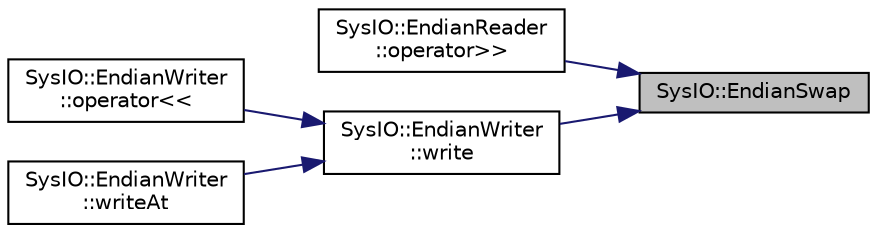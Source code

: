 digraph "SysIO::EndianSwap"
{
 // LATEX_PDF_SIZE
  edge [fontname="Helvetica",fontsize="10",labelfontname="Helvetica",labelfontsize="10"];
  node [fontname="Helvetica",fontsize="10",shape=record];
  rankdir="RL";
  Node1 [label="SysIO::EndianSwap",height=0.2,width=0.4,color="black", fillcolor="grey75", style="filled", fontcolor="black",tooltip="Swaps the endianness for the passed parameter."];
  Node1 -> Node2 [dir="back",color="midnightblue",fontsize="10",style="solid",fontname="Helvetica"];
  Node2 [label="SysIO::EndianReader\l::operator\>\>",height=0.2,width=0.4,color="black", fillcolor="white", style="filled",URL="$class_sys_i_o_1_1_endian_reader.html#a0be3c5a16959de2a32abffe48d7ec8ac",tooltip="Read some data from the stream into an existing object."];
  Node1 -> Node3 [dir="back",color="midnightblue",fontsize="10",style="solid",fontname="Helvetica"];
  Node3 [label="SysIO::EndianWriter\l::write",height=0.2,width=0.4,color="black", fillcolor="white", style="filled",URL="$class_sys_i_o_1_1_endian_writer.html#af2d2a1b0597db532735efa863cd24bd9",tooltip="Write some data to file. Adjusted for endianness if required."];
  Node3 -> Node4 [dir="back",color="midnightblue",fontsize="10",style="solid",fontname="Helvetica"];
  Node4 [label="SysIO::EndianWriter\l::operator\<\<",height=0.2,width=0.4,color="black", fillcolor="white", style="filled",URL="$class_sys_i_o_1_1_endian_writer.html#a39ebe9e5866689843c6c6318bd6c7fa1",tooltip="Write wrapper for << override."];
  Node3 -> Node5 [dir="back",color="midnightblue",fontsize="10",style="solid",fontname="Helvetica"];
  Node5 [label="SysIO::EndianWriter\l::writeAt",height=0.2,width=0.4,color="black", fillcolor="white", style="filled",URL="$class_sys_i_o_1_1_endian_writer.html#ab55ccf005542874b01beb8fe7d75ef5a",tooltip="Write some data to file at a specific offset. Adjusted for endianness if required (note stream positi..."];
}

